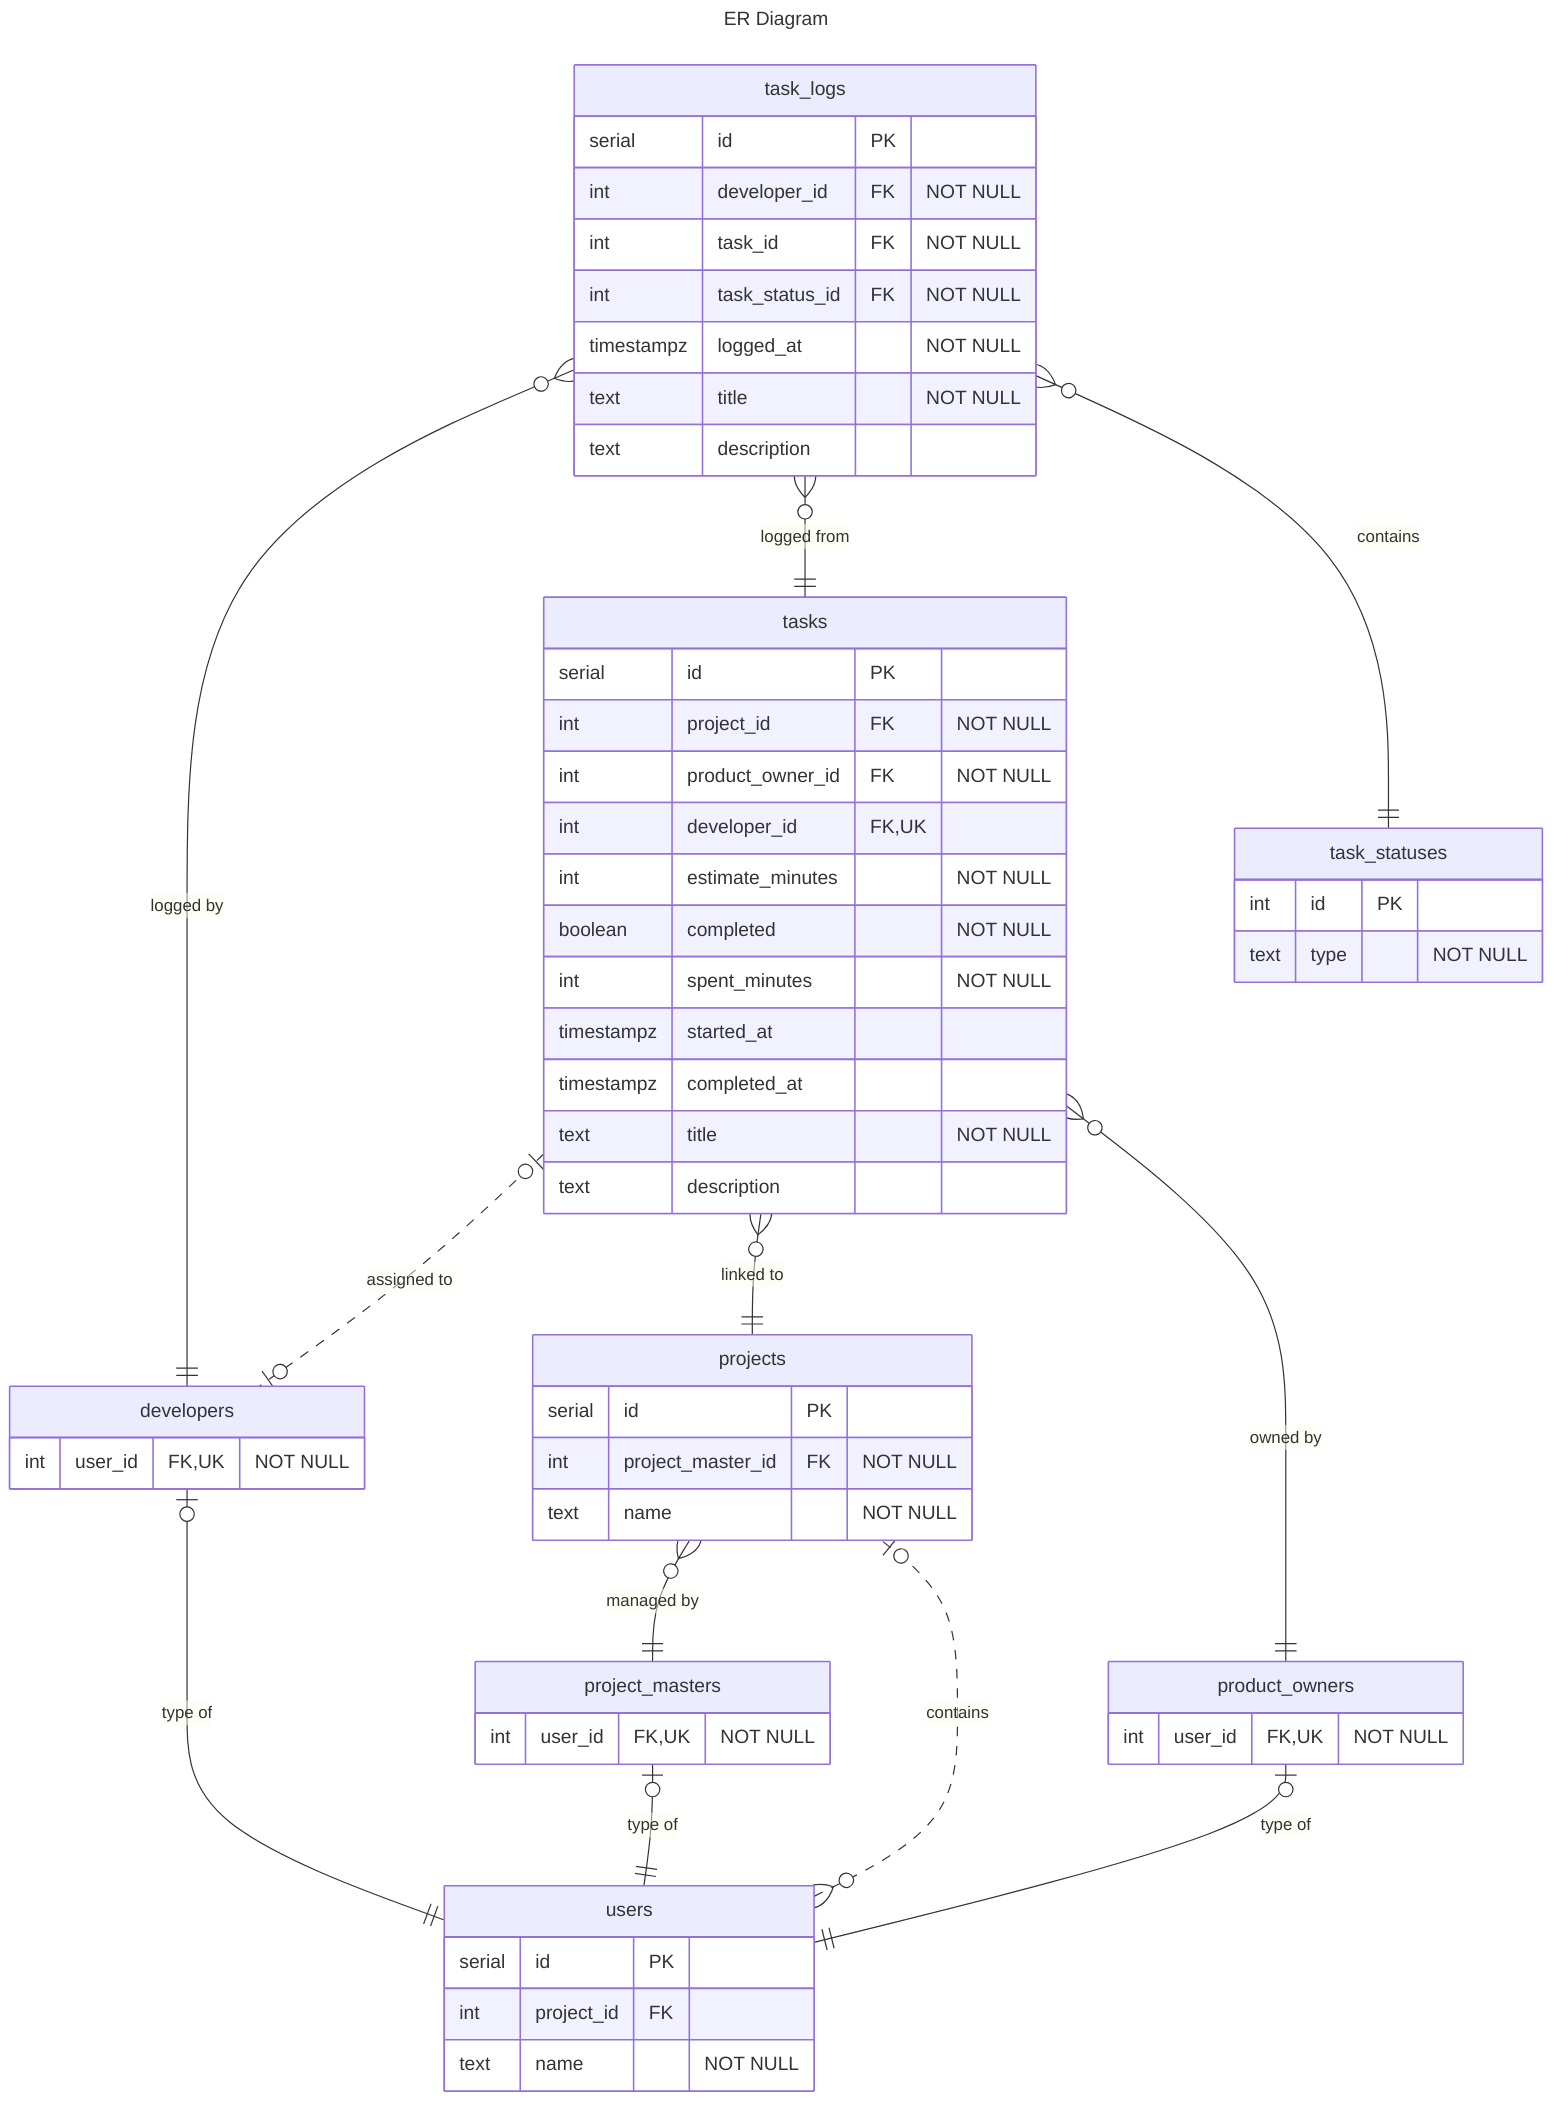 ---
title: ER Diagram
---
erDiagram
    projects }o--|| project_masters : "managed by"
    projects {
        serial id PK
        int project_master_id FK "NOT NULL"
        text name "NOT NULL"
    }
    users }o..o| projects : "contains"
    users {
        serial id PK
        int project_id FK
        text name "NOT NULL"
    }
    developers |o--|| users : "type of"
    developers {
        int user_id FK, UK "NOT NULL"
    }
    product_owners |o--|| users : "type of"
    product_owners {
        int user_id FK, UK "NOT NULL"
    }
    project_masters |o--|| users : "type of"
    project_masters {
        int user_id FK, UK "NOT NULL" 
    }
    tasks |o..o| developers : "assigned to"
    tasks }o--|| projects : "linked to"
    tasks }o--|| product_owners : "owned by"
    tasks {
        serial id PK
        int project_id FK "NOT NULL"
        int product_owner_id FK "NOT NULL"
        int developer_id FK, UK
        int estimate_minutes "NOT NULL"
        boolean completed "NOT NULL"
        int spent_minutes "NOT NULL"
        timestampz started_at
        timestampz completed_at
        text title "NOT NULL"
        text description
    }
    task_logs }o--|| developers : "logged by"
    task_logs }o--|| tasks : "logged from"
    task_logs }o--|| task_statuses : "contains"
    task_logs {
        serial id PK
        int developer_id FK "NOT NULL"
        int task_id FK "NOT NULL"
        int task_status_id FK "NOT NULL"
        timestampz logged_at "NOT NULL"
        text title "NOT NULL"
        text description
    }
    task_statuses {
        int id PK
        text type "NOT NULL"
    }